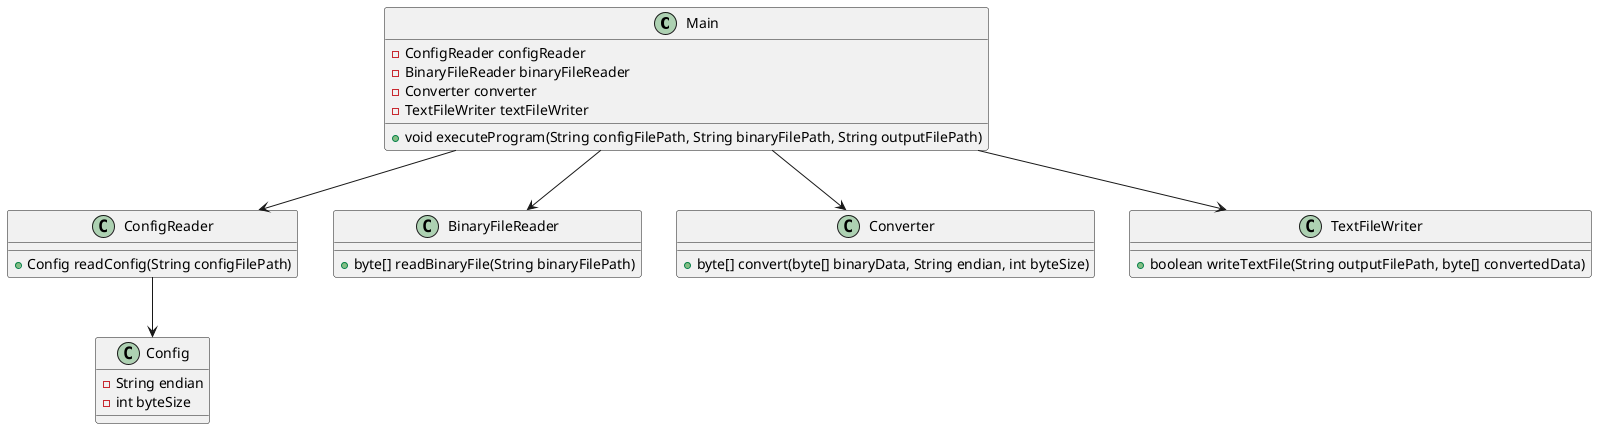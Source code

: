 @startuml raw_image_converter_クラス図

class Main {
    - ConfigReader configReader
    - BinaryFileReader binaryFileReader
    - Converter converter
    - TextFileWriter textFileWriter
    + void executeProgram(String configFilePath, String binaryFilePath, String outputFilePath)
}

class ConfigReader {
    + Config readConfig(String configFilePath)
}

class BinaryFileReader {
    + byte[] readBinaryFile(String binaryFilePath)
}

class Converter {
    + byte[] convert(byte[] binaryData, String endian, int byteSize)
}

class TextFileWriter {
    + boolean writeTextFile(String outputFilePath, byte[] convertedData)
}

class Config {
    - String endian
    - int byteSize
}

Main --> ConfigReader
Main --> BinaryFileReader
Main --> Converter
Main --> TextFileWriter
ConfigReader --> Config

@enduml